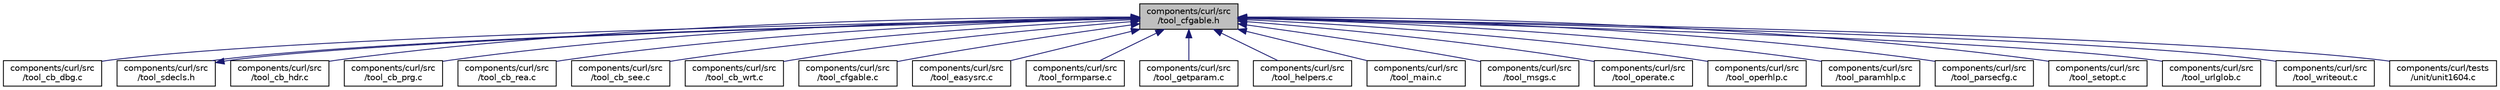 digraph "components/curl/src/tool_cfgable.h"
{
  edge [fontname="Helvetica",fontsize="10",labelfontname="Helvetica",labelfontsize="10"];
  node [fontname="Helvetica",fontsize="10",shape=record];
  Node25 [label="components/curl/src\l/tool_cfgable.h",height=0.2,width=0.4,color="black", fillcolor="grey75", style="filled", fontcolor="black"];
  Node25 -> Node26 [dir="back",color="midnightblue",fontsize="10",style="solid",fontname="Helvetica"];
  Node26 [label="components/curl/src\l/tool_cb_dbg.c",height=0.2,width=0.4,color="black", fillcolor="white", style="filled",URL="$tool__cb__dbg_8c.html"];
  Node25 -> Node27 [dir="back",color="midnightblue",fontsize="10",style="solid",fontname="Helvetica"];
  Node27 [label="components/curl/src\l/tool_sdecls.h",height=0.2,width=0.4,color="black", fillcolor="white", style="filled",URL="$tool__sdecls_8h.html"];
  Node27 -> Node25 [dir="back",color="midnightblue",fontsize="10",style="solid",fontname="Helvetica"];
  Node25 -> Node28 [dir="back",color="midnightblue",fontsize="10",style="solid",fontname="Helvetica"];
  Node28 [label="components/curl/src\l/tool_cb_hdr.c",height=0.2,width=0.4,color="black", fillcolor="white", style="filled",URL="$tool__cb__hdr_8c.html"];
  Node25 -> Node29 [dir="back",color="midnightblue",fontsize="10",style="solid",fontname="Helvetica"];
  Node29 [label="components/curl/src\l/tool_cb_prg.c",height=0.2,width=0.4,color="black", fillcolor="white", style="filled",URL="$tool__cb__prg_8c.html"];
  Node25 -> Node30 [dir="back",color="midnightblue",fontsize="10",style="solid",fontname="Helvetica"];
  Node30 [label="components/curl/src\l/tool_cb_rea.c",height=0.2,width=0.4,color="black", fillcolor="white", style="filled",URL="$tool__cb__rea_8c.html"];
  Node25 -> Node31 [dir="back",color="midnightblue",fontsize="10",style="solid",fontname="Helvetica"];
  Node31 [label="components/curl/src\l/tool_cb_see.c",height=0.2,width=0.4,color="black", fillcolor="white", style="filled",URL="$tool__cb__see_8c.html"];
  Node25 -> Node32 [dir="back",color="midnightblue",fontsize="10",style="solid",fontname="Helvetica"];
  Node32 [label="components/curl/src\l/tool_cb_wrt.c",height=0.2,width=0.4,color="black", fillcolor="white", style="filled",URL="$tool__cb__wrt_8c.html"];
  Node25 -> Node33 [dir="back",color="midnightblue",fontsize="10",style="solid",fontname="Helvetica"];
  Node33 [label="components/curl/src\l/tool_cfgable.c",height=0.2,width=0.4,color="black", fillcolor="white", style="filled",URL="$tool__cfgable_8c.html"];
  Node25 -> Node34 [dir="back",color="midnightblue",fontsize="10",style="solid",fontname="Helvetica"];
  Node34 [label="components/curl/src\l/tool_easysrc.c",height=0.2,width=0.4,color="black", fillcolor="white", style="filled",URL="$tool__easysrc_8c.html"];
  Node25 -> Node35 [dir="back",color="midnightblue",fontsize="10",style="solid",fontname="Helvetica"];
  Node35 [label="components/curl/src\l/tool_formparse.c",height=0.2,width=0.4,color="black", fillcolor="white", style="filled",URL="$tool__formparse_8c.html"];
  Node25 -> Node36 [dir="back",color="midnightblue",fontsize="10",style="solid",fontname="Helvetica"];
  Node36 [label="components/curl/src\l/tool_getparam.c",height=0.2,width=0.4,color="black", fillcolor="white", style="filled",URL="$tool__getparam_8c.html"];
  Node25 -> Node37 [dir="back",color="midnightblue",fontsize="10",style="solid",fontname="Helvetica"];
  Node37 [label="components/curl/src\l/tool_helpers.c",height=0.2,width=0.4,color="black", fillcolor="white", style="filled",URL="$tool__helpers_8c.html"];
  Node25 -> Node38 [dir="back",color="midnightblue",fontsize="10",style="solid",fontname="Helvetica"];
  Node38 [label="components/curl/src\l/tool_main.c",height=0.2,width=0.4,color="black", fillcolor="white", style="filled",URL="$tool__main_8c.html"];
  Node25 -> Node39 [dir="back",color="midnightblue",fontsize="10",style="solid",fontname="Helvetica"];
  Node39 [label="components/curl/src\l/tool_msgs.c",height=0.2,width=0.4,color="black", fillcolor="white", style="filled",URL="$tool__msgs_8c.html"];
  Node25 -> Node40 [dir="back",color="midnightblue",fontsize="10",style="solid",fontname="Helvetica"];
  Node40 [label="components/curl/src\l/tool_operate.c",height=0.2,width=0.4,color="black", fillcolor="white", style="filled",URL="$tool__operate_8c.html"];
  Node25 -> Node41 [dir="back",color="midnightblue",fontsize="10",style="solid",fontname="Helvetica"];
  Node41 [label="components/curl/src\l/tool_operhlp.c",height=0.2,width=0.4,color="black", fillcolor="white", style="filled",URL="$tool__operhlp_8c.html"];
  Node25 -> Node42 [dir="back",color="midnightblue",fontsize="10",style="solid",fontname="Helvetica"];
  Node42 [label="components/curl/src\l/tool_paramhlp.c",height=0.2,width=0.4,color="black", fillcolor="white", style="filled",URL="$tool__paramhlp_8c.html"];
  Node25 -> Node43 [dir="back",color="midnightblue",fontsize="10",style="solid",fontname="Helvetica"];
  Node43 [label="components/curl/src\l/tool_parsecfg.c",height=0.2,width=0.4,color="black", fillcolor="white", style="filled",URL="$tool__parsecfg_8c.html"];
  Node25 -> Node44 [dir="back",color="midnightblue",fontsize="10",style="solid",fontname="Helvetica"];
  Node44 [label="components/curl/src\l/tool_setopt.c",height=0.2,width=0.4,color="black", fillcolor="white", style="filled",URL="$tool__setopt_8c.html"];
  Node25 -> Node45 [dir="back",color="midnightblue",fontsize="10",style="solid",fontname="Helvetica"];
  Node45 [label="components/curl/src\l/tool_urlglob.c",height=0.2,width=0.4,color="black", fillcolor="white", style="filled",URL="$tool__urlglob_8c.html"];
  Node25 -> Node46 [dir="back",color="midnightblue",fontsize="10",style="solid",fontname="Helvetica"];
  Node46 [label="components/curl/src\l/tool_writeout.c",height=0.2,width=0.4,color="black", fillcolor="white", style="filled",URL="$tool__writeout_8c.html"];
  Node25 -> Node47 [dir="back",color="midnightblue",fontsize="10",style="solid",fontname="Helvetica"];
  Node47 [label="components/curl/tests\l/unit/unit1604.c",height=0.2,width=0.4,color="black", fillcolor="white", style="filled",URL="$unit1604_8c.html"];
}
